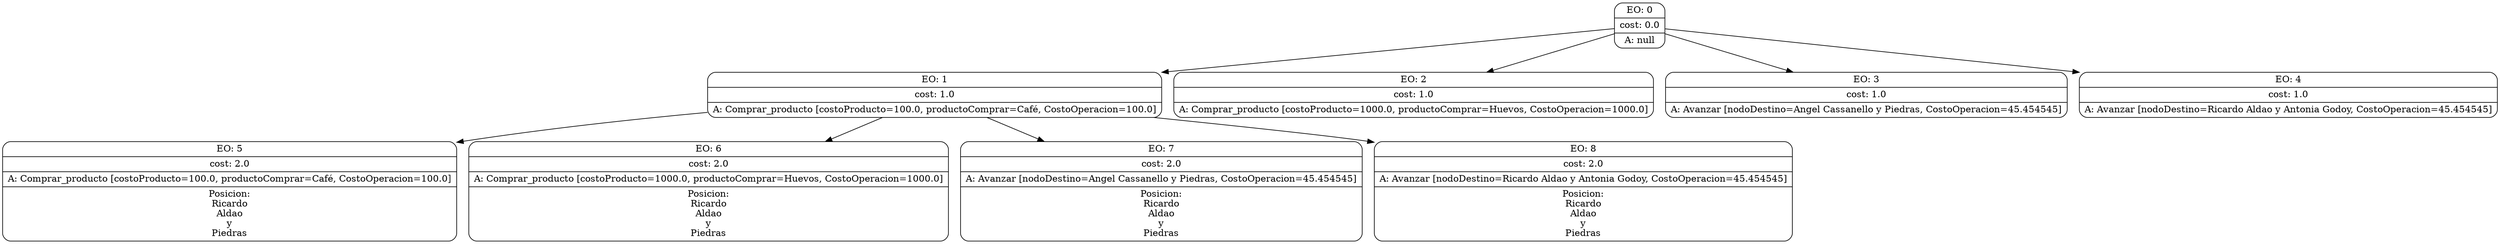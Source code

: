 digraph g {
node [shape = Mrecord];
nodo0[label="{EO: 0|cost: 0.0|A: null}"]
nodo1[label="{EO: 1|cost: 1.0|A: Comprar_producto [costoProducto=100.0, productoComprar=Café, CostoOperacion=100.0]}"]
nodo5[label="{EO: 5|cost: 2.0|A: Comprar_producto [costoProducto=100.0, productoComprar=Café, CostoOperacion=100.0]|Posicion:\nRicardo\nAldao\ny\nPiedras}"]

nodo1 -> nodo5;
nodo6[label="{EO: 6|cost: 2.0|A: Comprar_producto [costoProducto=1000.0, productoComprar=Huevos, CostoOperacion=1000.0]|Posicion:\nRicardo\nAldao\ny\nPiedras}"]

nodo1 -> nodo6;
nodo7[label="{EO: 7|cost: 2.0|A: Avanzar [nodoDestino=Angel Cassanello y Piedras, CostoOperacion=45.454545]|Posicion:\nRicardo\nAldao\ny\nPiedras}"]

nodo1 -> nodo7;
nodo8[label="{EO: 8|cost: 2.0|A: Avanzar [nodoDestino=Ricardo Aldao y Antonia Godoy, CostoOperacion=45.454545]|Posicion:\nRicardo\nAldao\ny\nPiedras}"]

nodo1 -> nodo8;

nodo0 -> nodo1;
nodo2[label="{EO: 2|cost: 1.0|A: Comprar_producto [costoProducto=1000.0, productoComprar=Huevos, CostoOperacion=1000.0]}"]

nodo0 -> nodo2;
nodo3[label="{EO: 3|cost: 1.0|A: Avanzar [nodoDestino=Angel Cassanello y Piedras, CostoOperacion=45.454545]}"]

nodo0 -> nodo3;
nodo4[label="{EO: 4|cost: 1.0|A: Avanzar [nodoDestino=Ricardo Aldao y Antonia Godoy, CostoOperacion=45.454545]}"]

nodo0 -> nodo4;


}